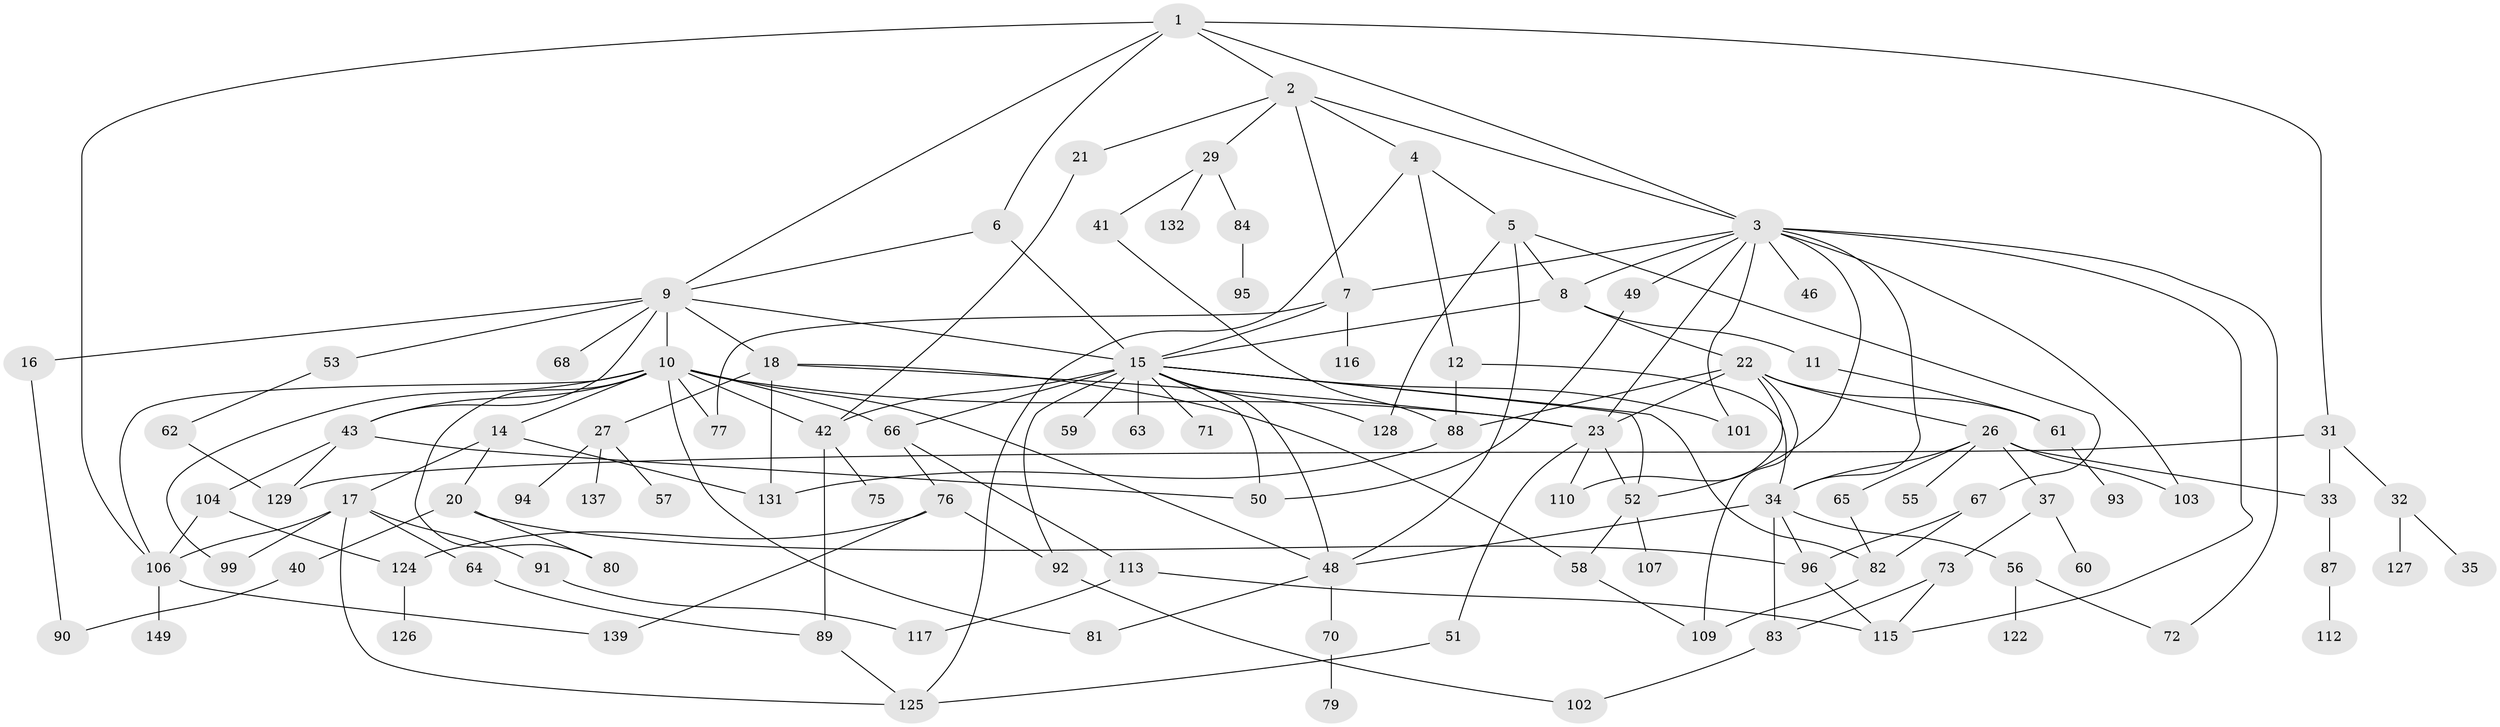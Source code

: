 // original degree distribution, {6: 0.03355704697986577, 7: 0.006711409395973154, 5: 0.10067114093959731, 3: 0.2080536912751678, 9: 0.006711409395973154, 8: 0.013422818791946308, 4: 0.15436241610738255, 2: 0.2348993288590604, 1: 0.24161073825503357}
// Generated by graph-tools (version 1.1) at 2025/16/03/04/25 18:16:51]
// undirected, 104 vertices, 167 edges
graph export_dot {
graph [start="1"]
  node [color=gray90,style=filled];
  1;
  2 [super="+86"];
  3 [super="+13+119"];
  4 [super="+105"];
  5;
  6;
  7;
  8;
  9 [super="+69"];
  10 [super="+19"];
  11 [super="+120"];
  12;
  14;
  15 [super="+28+25+24+39"];
  16;
  17 [super="+54"];
  18;
  20;
  21;
  22 [super="+147+121+45"];
  23 [super="+38"];
  26 [super="+30"];
  27;
  29;
  31;
  32 [super="+111"];
  33;
  34 [super="+85"];
  35;
  37 [super="+136"];
  40;
  41;
  42;
  43;
  46;
  48 [super="+141"];
  49 [super="+134"];
  50 [super="+98"];
  51;
  52;
  53 [super="+78"];
  55;
  56;
  57;
  58;
  59;
  60;
  61;
  62;
  63;
  64;
  65;
  66;
  67;
  68;
  70;
  71;
  72;
  73;
  75;
  76;
  77 [super="+108"];
  79;
  80 [super="+97"];
  81;
  82 [super="+123"];
  83;
  84;
  87;
  88 [super="+133"];
  89 [super="+130+114"];
  90;
  91;
  92 [super="+118"];
  93;
  94;
  95;
  96;
  99;
  101;
  102;
  103;
  104;
  106;
  107;
  109;
  110;
  112;
  113;
  115;
  116;
  117;
  122;
  124;
  125 [super="+148"];
  126;
  127 [super="+138"];
  128;
  129 [super="+145"];
  131;
  132;
  137;
  139;
  149;
  1 -- 2;
  1 -- 6;
  1 -- 31;
  1 -- 106;
  1 -- 3;
  1 -- 9;
  2 -- 3;
  2 -- 4;
  2 -- 7;
  2 -- 21;
  2 -- 29;
  3 -- 23;
  3 -- 49;
  3 -- 103;
  3 -- 34;
  3 -- 101;
  3 -- 7;
  3 -- 8;
  3 -- 46;
  3 -- 52;
  3 -- 72;
  3 -- 115;
  4 -- 5;
  4 -- 12;
  4 -- 125;
  5 -- 8;
  5 -- 48;
  5 -- 67;
  5 -- 128;
  6 -- 9;
  6 -- 15;
  7 -- 15;
  7 -- 77;
  7 -- 116;
  8 -- 11;
  8 -- 22;
  8 -- 15;
  9 -- 10;
  9 -- 16;
  9 -- 18;
  9 -- 53;
  9 -- 68;
  9 -- 43;
  9 -- 15;
  10 -- 14;
  10 -- 77;
  10 -- 23;
  10 -- 66;
  10 -- 99;
  10 -- 42;
  10 -- 43;
  10 -- 106;
  10 -- 80;
  10 -- 81;
  10 -- 48;
  11 -- 61;
  12 -- 88;
  12 -- 34;
  14 -- 17;
  14 -- 20;
  14 -- 131;
  15 -- 50;
  15 -- 101;
  15 -- 128;
  15 -- 52;
  15 -- 92;
  15 -- 63;
  15 -- 66;
  15 -- 71;
  15 -- 42;
  15 -- 48;
  15 -- 59;
  15 -- 82;
  16 -- 90;
  17 -- 125;
  17 -- 64;
  17 -- 99;
  17 -- 106;
  17 -- 91;
  18 -- 27;
  18 -- 58;
  18 -- 131;
  18 -- 23;
  20 -- 40;
  20 -- 80;
  20 -- 96;
  21 -- 42;
  22 -- 26;
  22 -- 61;
  22 -- 109;
  22 -- 88;
  22 -- 110;
  22 -- 23;
  23 -- 51;
  23 -- 52;
  23 -- 110;
  26 -- 37;
  26 -- 65;
  26 -- 33;
  26 -- 34;
  26 -- 55;
  26 -- 103;
  27 -- 57;
  27 -- 94;
  27 -- 137;
  29 -- 41;
  29 -- 84;
  29 -- 132;
  31 -- 32;
  31 -- 33;
  31 -- 129;
  32 -- 35;
  32 -- 127;
  33 -- 87;
  34 -- 56;
  34 -- 48;
  34 -- 96;
  34 -- 83;
  37 -- 60;
  37 -- 73;
  40 -- 90;
  41 -- 88;
  42 -- 75;
  42 -- 89;
  43 -- 104;
  43 -- 129;
  43 -- 50;
  48 -- 70;
  48 -- 81;
  49 -- 50;
  51 -- 125;
  52 -- 107;
  52 -- 58;
  53 -- 62;
  56 -- 72;
  56 -- 122;
  58 -- 109;
  61 -- 93;
  62 -- 129;
  64 -- 89;
  65 -- 82;
  66 -- 76;
  66 -- 113;
  67 -- 82;
  67 -- 96;
  70 -- 79;
  73 -- 83;
  73 -- 115;
  76 -- 92;
  76 -- 124;
  76 -- 139;
  82 -- 109;
  83 -- 102;
  84 -- 95;
  87 -- 112;
  88 -- 131;
  89 -- 125;
  91 -- 117;
  92 -- 102;
  96 -- 115;
  104 -- 124;
  104 -- 106;
  106 -- 149;
  106 -- 139;
  113 -- 115;
  113 -- 117;
  124 -- 126;
}
